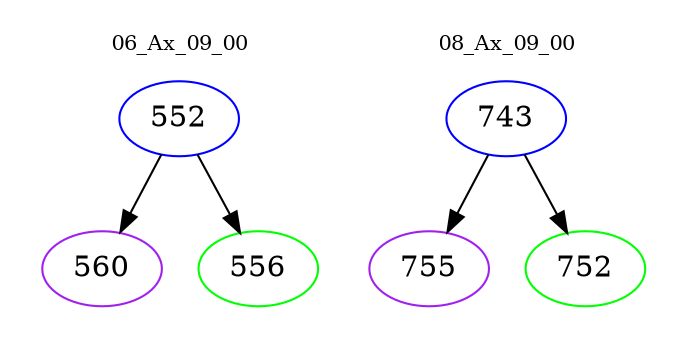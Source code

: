 digraph{
subgraph cluster_0 {
color = white
label = "06_Ax_09_00";
fontsize=10;
T0_552 [label="552", color="blue"]
T0_552 -> T0_560 [color="black"]
T0_560 [label="560", color="purple"]
T0_552 -> T0_556 [color="black"]
T0_556 [label="556", color="green"]
}
subgraph cluster_1 {
color = white
label = "08_Ax_09_00";
fontsize=10;
T1_743 [label="743", color="blue"]
T1_743 -> T1_755 [color="black"]
T1_755 [label="755", color="purple"]
T1_743 -> T1_752 [color="black"]
T1_752 [label="752", color="green"]
}
}
